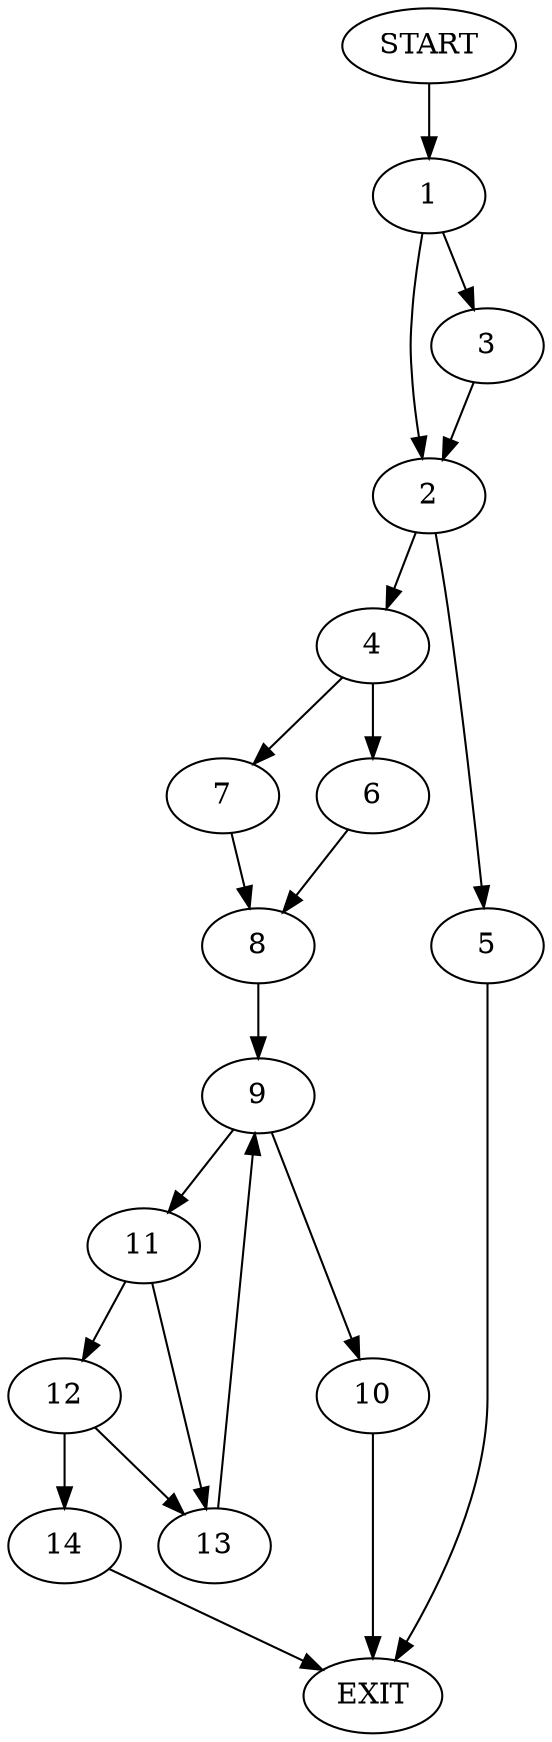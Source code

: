 digraph {
0 [label="START"]
15 [label="EXIT"]
0 -> 1
1 -> 2
1 -> 3
3 -> 2
2 -> 4
2 -> 5
4 -> 6
4 -> 7
5 -> 15
6 -> 8
7 -> 8
8 -> 9
9 -> 10
9 -> 11
10 -> 15
11 -> 12
11 -> 13
12 -> 13
12 -> 14
13 -> 9
14 -> 15
}
